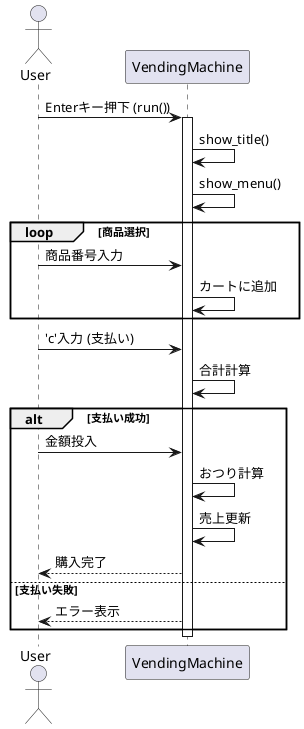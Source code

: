 @startuml 通常購入シーケンス図
actor User
participant "VendingMachine" as VM

User -> VM: Enterキー押下 (run())
activate VM

VM -> VM: show_title()
VM -> VM: show_menu()

loop 商品選択
  User -> VM: 商品番号入力
  VM -> VM: カートに追加
end

User -> VM: 'c'入力 (支払い)
VM -> VM: 合計計算

alt 支払い成功
  User -> VM: 金額投入
  VM -> VM: おつり計算
  VM -> VM: 売上更新
  VM --> User: 購入完了
else 支払い失敗
  VM --> User: エラー表示
end

deactivate VM
@enduml